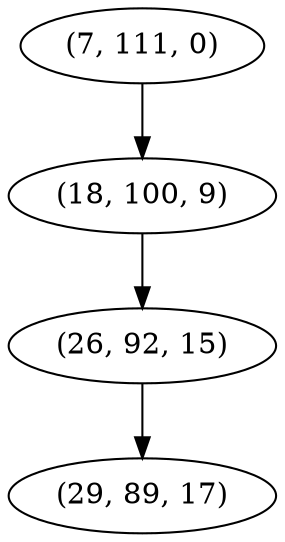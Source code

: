 digraph tree {
    "(7, 111, 0)";
    "(18, 100, 9)";
    "(26, 92, 15)";
    "(29, 89, 17)";
    "(7, 111, 0)" -> "(18, 100, 9)";
    "(18, 100, 9)" -> "(26, 92, 15)";
    "(26, 92, 15)" -> "(29, 89, 17)";
}

